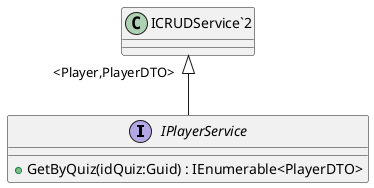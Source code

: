 @startuml
interface IPlayerService {
    + GetByQuiz(idQuiz:Guid) : IEnumerable<PlayerDTO>
}
"ICRUDService`2" "<Player,PlayerDTO>" <|-- IPlayerService
@enduml

